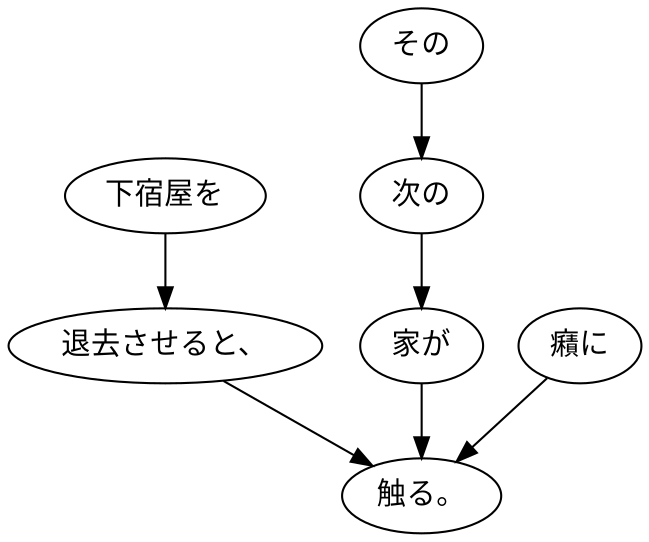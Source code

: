 digraph graph5510 {
	node0 [label="下宿屋を"];
	node1 [label="退去させると、"];
	node2 [label="その"];
	node3 [label="次の"];
	node4 [label="家が"];
	node5 [label="癪に"];
	node6 [label="触る。"];
	node0 -> node1;
	node1 -> node6;
	node2 -> node3;
	node3 -> node4;
	node4 -> node6;
	node5 -> node6;
}
